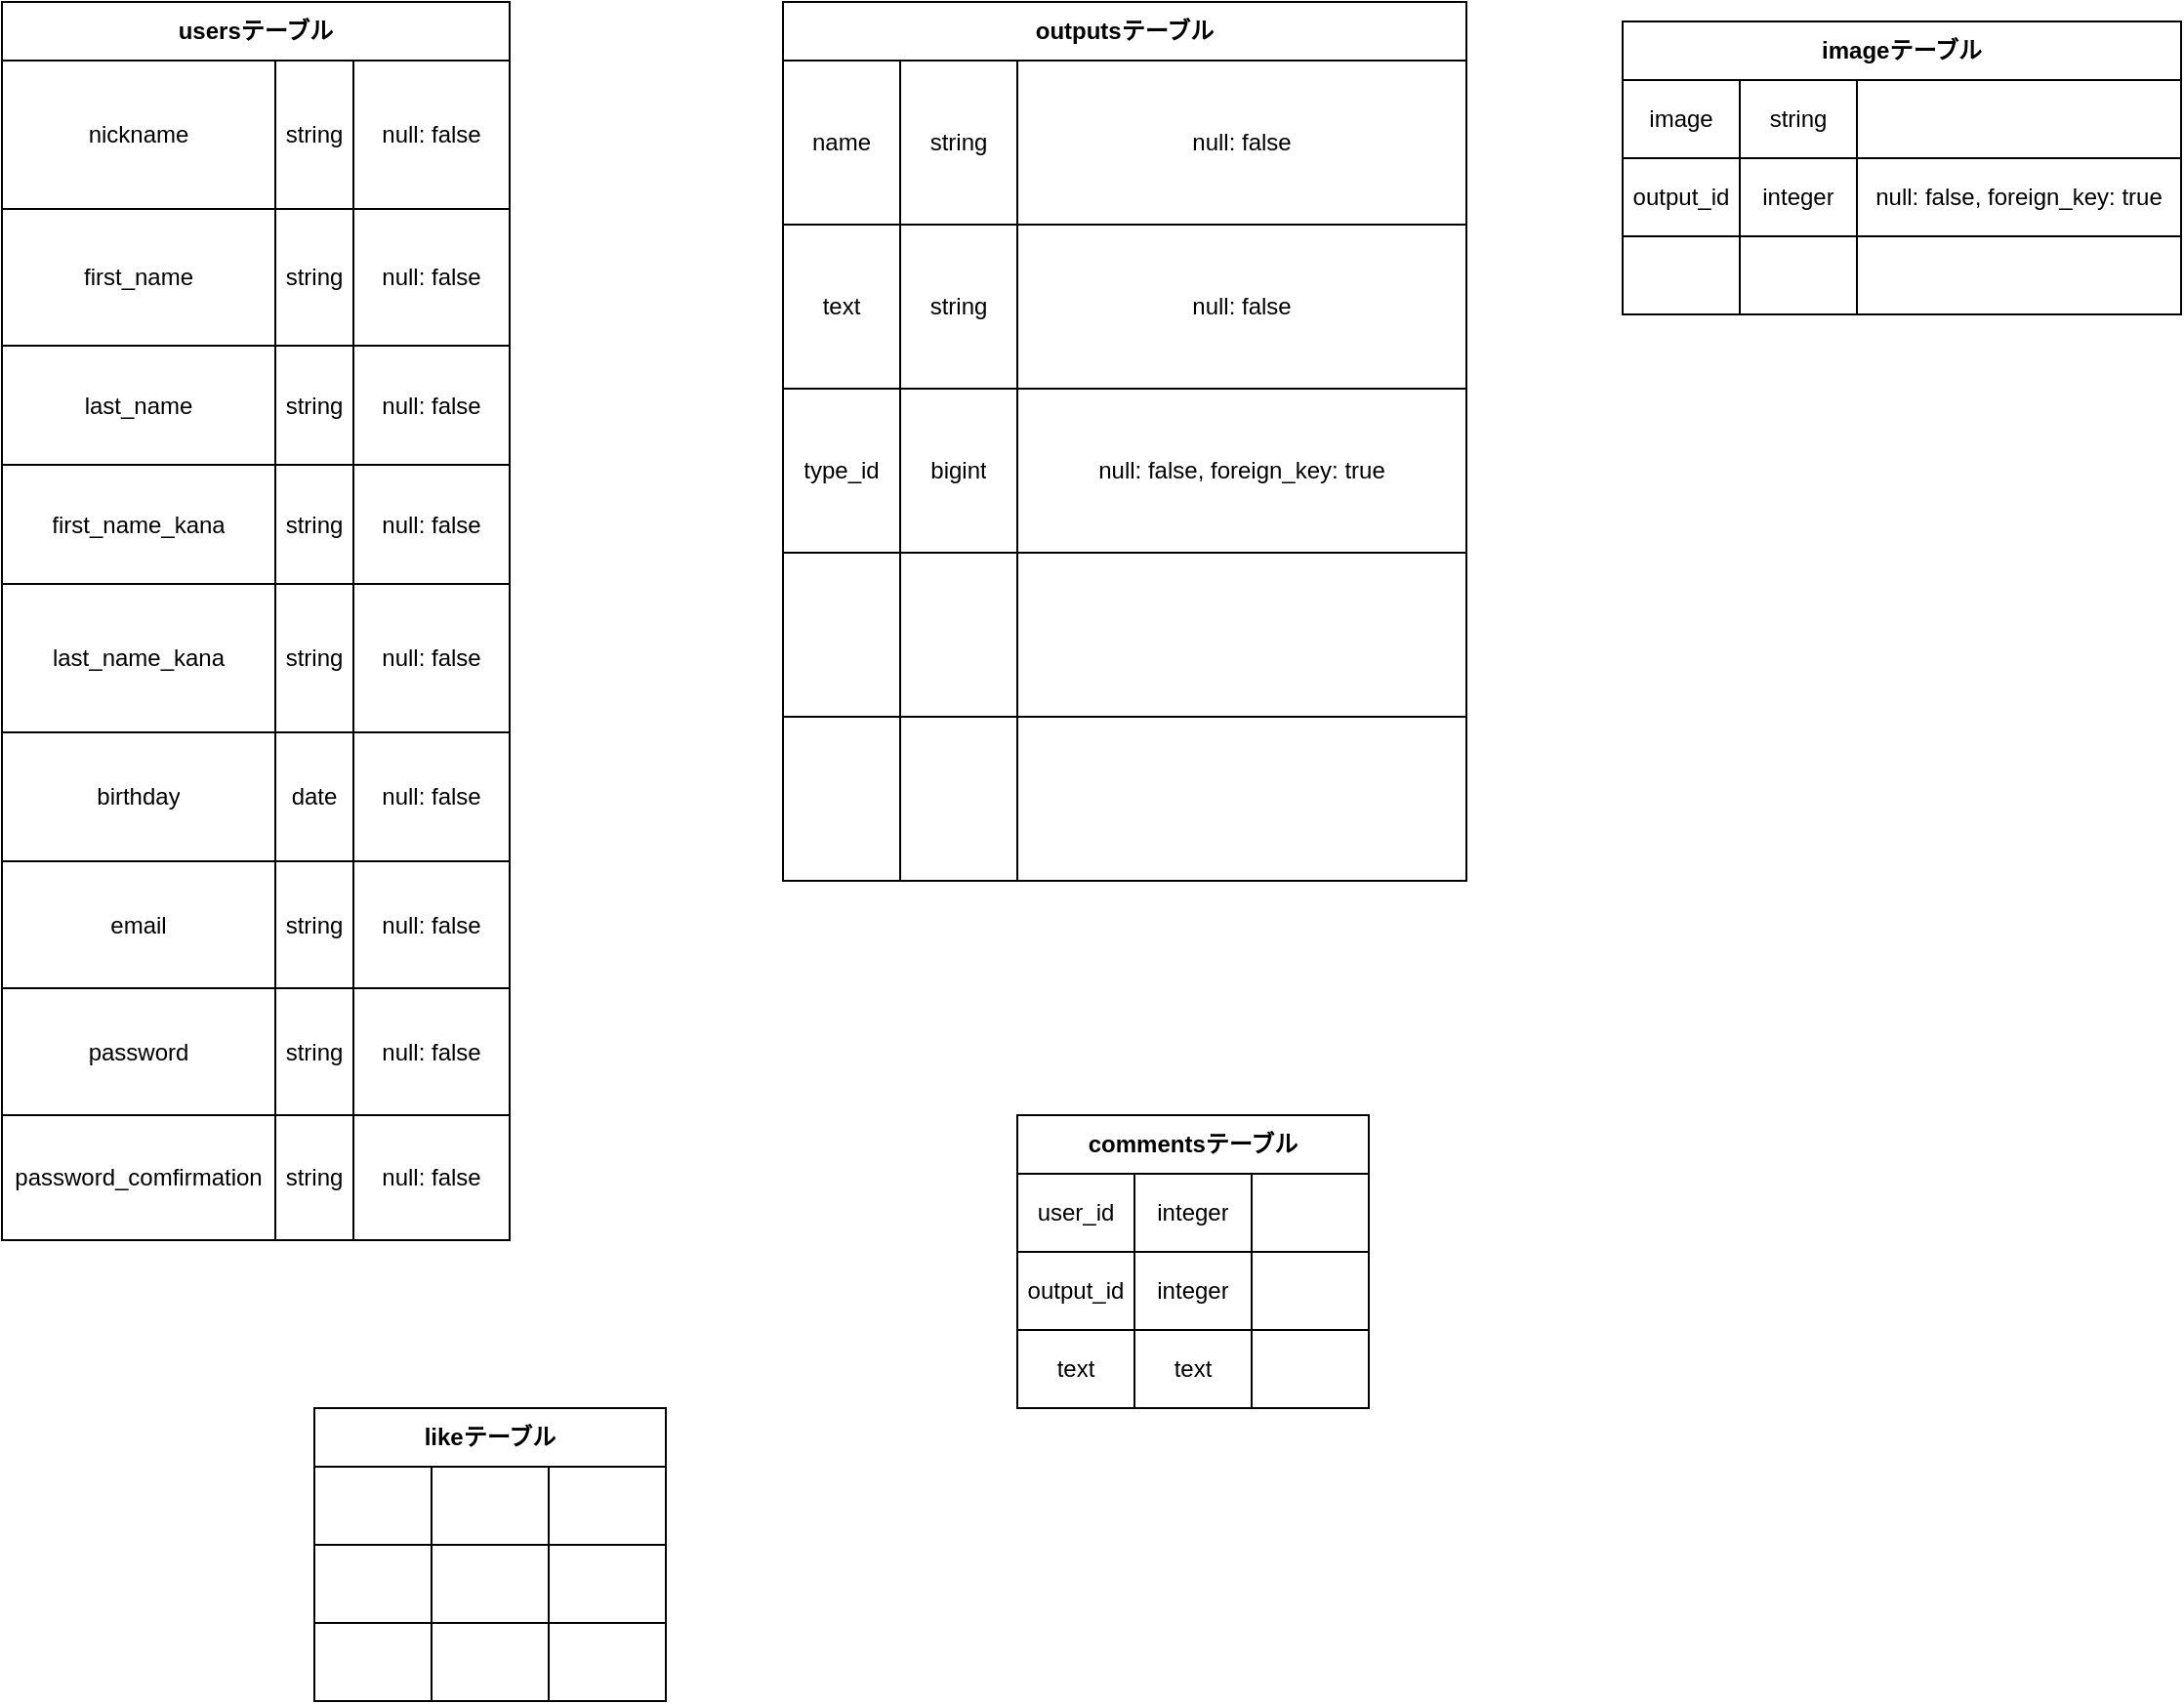 <mxfile version="13.6.5">
    <diagram id="OZar7Ld-0VaeKwE2lZmi" name="ページ1">
        <mxGraphModel dx="719" dy="680" grid="1" gridSize="10" guides="1" tooltips="1" connect="1" arrows="1" fold="1" page="1" pageScale="1" pageWidth="827" pageHeight="1169" math="0" shadow="0">
            <root>
                <mxCell id="0"/>
                <mxCell id="1" parent="0"/>
                <mxCell id="2" value="usersテーブル" style="shape=table;html=1;whiteSpace=wrap;startSize=30;container=1;collapsible=0;childLayout=tableLayout;fontStyle=1;align=center;" parent="1" vertex="1">
                    <mxGeometry x="60" y="70" width="260" height="634" as="geometry"/>
                </mxCell>
                <mxCell id="3" value="" style="shape=partialRectangle;html=1;whiteSpace=wrap;collapsible=0;dropTarget=0;pointerEvents=0;fillColor=none;top=0;left=0;bottom=0;right=0;points=[[0,0.5],[1,0.5]];portConstraint=eastwest;" parent="2" vertex="1">
                    <mxGeometry y="30" width="260" height="76" as="geometry"/>
                </mxCell>
                <mxCell id="4" value="nickname" style="shape=partialRectangle;html=1;whiteSpace=wrap;connectable=0;fillColor=none;top=0;left=0;bottom=0;right=0;overflow=hidden;" parent="3" vertex="1">
                    <mxGeometry width="140" height="76" as="geometry"/>
                </mxCell>
                <mxCell id="5" value="string" style="shape=partialRectangle;html=1;whiteSpace=wrap;connectable=0;fillColor=none;top=0;left=0;bottom=0;right=0;overflow=hidden;" parent="3" vertex="1">
                    <mxGeometry x="140" width="40" height="76" as="geometry"/>
                </mxCell>
                <mxCell id="6" value="null: false" style="shape=partialRectangle;html=1;whiteSpace=wrap;connectable=0;fillColor=none;top=0;left=0;bottom=0;right=0;overflow=hidden;" parent="3" vertex="1">
                    <mxGeometry x="180" width="80" height="76" as="geometry"/>
                </mxCell>
                <mxCell id="7" value="" style="shape=partialRectangle;html=1;whiteSpace=wrap;collapsible=0;dropTarget=0;pointerEvents=0;fillColor=none;top=0;left=0;bottom=0;right=0;points=[[0,0.5],[1,0.5]];portConstraint=eastwest;" parent="2" vertex="1">
                    <mxGeometry y="106" width="260" height="70" as="geometry"/>
                </mxCell>
                <mxCell id="8" value="first_name" style="shape=partialRectangle;html=1;whiteSpace=wrap;connectable=0;fillColor=none;top=0;left=0;bottom=0;right=0;overflow=hidden;" parent="7" vertex="1">
                    <mxGeometry width="140" height="70" as="geometry"/>
                </mxCell>
                <mxCell id="9" value="string" style="shape=partialRectangle;html=1;whiteSpace=wrap;connectable=0;fillColor=none;top=0;left=0;bottom=0;right=0;overflow=hidden;" parent="7" vertex="1">
                    <mxGeometry x="140" width="40" height="70" as="geometry"/>
                </mxCell>
                <mxCell id="10" value="null: false" style="shape=partialRectangle;html=1;whiteSpace=wrap;connectable=0;fillColor=none;top=0;left=0;bottom=0;right=0;overflow=hidden;" parent="7" vertex="1">
                    <mxGeometry x="180" width="80" height="70" as="geometry"/>
                </mxCell>
                <mxCell id="11" value="" style="shape=partialRectangle;html=1;whiteSpace=wrap;collapsible=0;dropTarget=0;pointerEvents=0;fillColor=none;top=0;left=0;bottom=0;right=0;points=[[0,0.5],[1,0.5]];portConstraint=eastwest;" parent="2" vertex="1">
                    <mxGeometry y="176" width="260" height="61" as="geometry"/>
                </mxCell>
                <mxCell id="12" value="last_name" style="shape=partialRectangle;html=1;whiteSpace=wrap;connectable=0;fillColor=none;top=0;left=0;bottom=0;right=0;overflow=hidden;" parent="11" vertex="1">
                    <mxGeometry width="140" height="61" as="geometry"/>
                </mxCell>
                <mxCell id="13" value="string" style="shape=partialRectangle;html=1;whiteSpace=wrap;connectable=0;fillColor=none;top=0;left=0;bottom=0;right=0;overflow=hidden;" parent="11" vertex="1">
                    <mxGeometry x="140" width="40" height="61" as="geometry"/>
                </mxCell>
                <mxCell id="14" value="null: false" style="shape=partialRectangle;html=1;whiteSpace=wrap;connectable=0;fillColor=none;top=0;left=0;bottom=0;right=0;overflow=hidden;" parent="11" vertex="1">
                    <mxGeometry x="180" width="80" height="61" as="geometry"/>
                </mxCell>
                <mxCell id="15" value="" style="shape=partialRectangle;html=1;whiteSpace=wrap;collapsible=0;dropTarget=0;pointerEvents=0;fillColor=none;top=0;left=0;bottom=0;right=0;points=[[0,0.5],[1,0.5]];portConstraint=eastwest;" parent="2" vertex="1">
                    <mxGeometry y="237" width="260" height="61" as="geometry"/>
                </mxCell>
                <mxCell id="16" value="first_name_kana" style="shape=partialRectangle;html=1;whiteSpace=wrap;connectable=0;fillColor=none;top=0;left=0;bottom=0;right=0;overflow=hidden;" parent="15" vertex="1">
                    <mxGeometry width="140" height="61" as="geometry"/>
                </mxCell>
                <mxCell id="17" value="string" style="shape=partialRectangle;html=1;whiteSpace=wrap;connectable=0;fillColor=none;top=0;left=0;bottom=0;right=0;overflow=hidden;" parent="15" vertex="1">
                    <mxGeometry x="140" width="40" height="61" as="geometry"/>
                </mxCell>
                <mxCell id="18" value="null: false" style="shape=partialRectangle;html=1;whiteSpace=wrap;connectable=0;fillColor=none;top=0;left=0;bottom=0;right=0;overflow=hidden;" parent="15" vertex="1">
                    <mxGeometry x="180" width="80" height="61" as="geometry"/>
                </mxCell>
                <mxCell id="20" value="" style="shape=partialRectangle;html=1;whiteSpace=wrap;collapsible=0;dropTarget=0;pointerEvents=0;fillColor=none;top=0;left=0;bottom=0;right=0;points=[[0,0.5],[1,0.5]];portConstraint=eastwest;" parent="2" vertex="1">
                    <mxGeometry y="298" width="260" height="76" as="geometry"/>
                </mxCell>
                <mxCell id="21" value="last_name_kana" style="shape=partialRectangle;html=1;whiteSpace=wrap;connectable=0;fillColor=none;top=0;left=0;bottom=0;right=0;overflow=hidden;" parent="20" vertex="1">
                    <mxGeometry width="140" height="76" as="geometry"/>
                </mxCell>
                <mxCell id="22" value="string" style="shape=partialRectangle;html=1;whiteSpace=wrap;connectable=0;fillColor=none;top=0;left=0;bottom=0;right=0;overflow=hidden;" parent="20" vertex="1">
                    <mxGeometry x="140" width="40" height="76" as="geometry"/>
                </mxCell>
                <mxCell id="23" value="null: false" style="shape=partialRectangle;html=1;whiteSpace=wrap;connectable=0;fillColor=none;top=0;left=0;bottom=0;right=0;overflow=hidden;" parent="20" vertex="1">
                    <mxGeometry x="180" width="80" height="76" as="geometry"/>
                </mxCell>
                <mxCell id="24" value="" style="shape=partialRectangle;html=1;whiteSpace=wrap;collapsible=0;dropTarget=0;pointerEvents=0;fillColor=none;top=0;left=0;bottom=0;right=0;points=[[0,0.5],[1,0.5]];portConstraint=eastwest;" parent="2" vertex="1">
                    <mxGeometry y="374" width="260" height="66" as="geometry"/>
                </mxCell>
                <mxCell id="25" value="birthday" style="shape=partialRectangle;html=1;whiteSpace=wrap;connectable=0;fillColor=none;top=0;left=0;bottom=0;right=0;overflow=hidden;" parent="24" vertex="1">
                    <mxGeometry width="140" height="66" as="geometry"/>
                </mxCell>
                <mxCell id="26" value="date" style="shape=partialRectangle;html=1;whiteSpace=wrap;connectable=0;fillColor=none;top=0;left=0;bottom=0;right=0;overflow=hidden;" parent="24" vertex="1">
                    <mxGeometry x="140" width="40" height="66" as="geometry"/>
                </mxCell>
                <mxCell id="27" value="null: false" style="shape=partialRectangle;html=1;whiteSpace=wrap;connectable=0;fillColor=none;top=0;left=0;bottom=0;right=0;overflow=hidden;" parent="24" vertex="1">
                    <mxGeometry x="180" width="80" height="66" as="geometry"/>
                </mxCell>
                <mxCell id="32" value="" style="shape=partialRectangle;html=1;whiteSpace=wrap;collapsible=0;dropTarget=0;pointerEvents=0;fillColor=none;top=0;left=0;bottom=0;right=0;points=[[0,0.5],[1,0.5]];portConstraint=eastwest;" parent="2" vertex="1">
                    <mxGeometry y="440" width="260" height="65" as="geometry"/>
                </mxCell>
                <mxCell id="33" value="email" style="shape=partialRectangle;html=1;whiteSpace=wrap;connectable=0;fillColor=none;top=0;left=0;bottom=0;right=0;overflow=hidden;" parent="32" vertex="1">
                    <mxGeometry width="140" height="65" as="geometry"/>
                </mxCell>
                <mxCell id="34" value="string" style="shape=partialRectangle;html=1;whiteSpace=wrap;connectable=0;fillColor=none;top=0;left=0;bottom=0;right=0;overflow=hidden;" parent="32" vertex="1">
                    <mxGeometry x="140" width="40" height="65" as="geometry"/>
                </mxCell>
                <mxCell id="35" value="null: false" style="shape=partialRectangle;html=1;whiteSpace=wrap;connectable=0;fillColor=none;top=0;left=0;bottom=0;right=0;overflow=hidden;" parent="32" vertex="1">
                    <mxGeometry x="180" width="80" height="65" as="geometry"/>
                </mxCell>
                <mxCell id="36" value="" style="shape=partialRectangle;html=1;whiteSpace=wrap;collapsible=0;dropTarget=0;pointerEvents=0;fillColor=none;top=0;left=0;bottom=0;right=0;points=[[0,0.5],[1,0.5]];portConstraint=eastwest;" parent="2" vertex="1">
                    <mxGeometry y="505" width="260" height="65" as="geometry"/>
                </mxCell>
                <mxCell id="37" value="password" style="shape=partialRectangle;html=1;whiteSpace=wrap;connectable=0;fillColor=none;top=0;left=0;bottom=0;right=0;overflow=hidden;" parent="36" vertex="1">
                    <mxGeometry width="140" height="65" as="geometry"/>
                </mxCell>
                <mxCell id="38" value="string" style="shape=partialRectangle;html=1;whiteSpace=wrap;connectable=0;fillColor=none;top=0;left=0;bottom=0;right=0;overflow=hidden;" parent="36" vertex="1">
                    <mxGeometry x="140" width="40" height="65" as="geometry"/>
                </mxCell>
                <mxCell id="39" value="null: false" style="shape=partialRectangle;html=1;whiteSpace=wrap;connectable=0;fillColor=none;top=0;left=0;bottom=0;right=0;overflow=hidden;" parent="36" vertex="1">
                    <mxGeometry x="180" width="80" height="65" as="geometry"/>
                </mxCell>
                <mxCell id="40" value="" style="shape=partialRectangle;html=1;whiteSpace=wrap;collapsible=0;dropTarget=0;pointerEvents=0;fillColor=none;top=0;left=0;bottom=0;right=0;points=[[0,0.5],[1,0.5]];portConstraint=eastwest;" parent="2" vertex="1">
                    <mxGeometry y="570" width="260" height="64" as="geometry"/>
                </mxCell>
                <mxCell id="41" value="password_comfirmation" style="shape=partialRectangle;html=1;whiteSpace=wrap;connectable=0;fillColor=none;top=0;left=0;bottom=0;right=0;overflow=hidden;" parent="40" vertex="1">
                    <mxGeometry width="140" height="64" as="geometry"/>
                </mxCell>
                <mxCell id="42" value="string" style="shape=partialRectangle;html=1;whiteSpace=wrap;connectable=0;fillColor=none;top=0;left=0;bottom=0;right=0;overflow=hidden;" parent="40" vertex="1">
                    <mxGeometry x="140" width="40" height="64" as="geometry"/>
                </mxCell>
                <mxCell id="43" value="null: false" style="shape=partialRectangle;html=1;whiteSpace=wrap;connectable=0;fillColor=none;top=0;left=0;bottom=0;right=0;overflow=hidden;" parent="40" vertex="1">
                    <mxGeometry x="180" width="80" height="64" as="geometry"/>
                </mxCell>
                <mxCell id="44" value="outputsテーブル" style="shape=table;html=1;whiteSpace=wrap;startSize=30;container=1;collapsible=0;childLayout=tableLayout;fontStyle=1;align=center;" parent="1" vertex="1">
                    <mxGeometry x="460" y="70" width="350" height="450" as="geometry"/>
                </mxCell>
                <mxCell id="45" value="" style="shape=partialRectangle;html=1;whiteSpace=wrap;collapsible=0;dropTarget=0;pointerEvents=0;fillColor=none;top=0;left=0;bottom=0;right=0;points=[[0,0.5],[1,0.5]];portConstraint=eastwest;" parent="44" vertex="1">
                    <mxGeometry y="30" width="350" height="84" as="geometry"/>
                </mxCell>
                <mxCell id="46" value="name" style="shape=partialRectangle;html=1;whiteSpace=wrap;connectable=0;fillColor=none;top=0;left=0;bottom=0;right=0;overflow=hidden;" parent="45" vertex="1">
                    <mxGeometry width="60" height="84" as="geometry"/>
                </mxCell>
                <mxCell id="47" value="string" style="shape=partialRectangle;html=1;whiteSpace=wrap;connectable=0;fillColor=none;top=0;left=0;bottom=0;right=0;overflow=hidden;" parent="45" vertex="1">
                    <mxGeometry x="60" width="60" height="84" as="geometry"/>
                </mxCell>
                <mxCell id="48" value="null: false" style="shape=partialRectangle;html=1;whiteSpace=wrap;connectable=0;fillColor=none;top=0;left=0;bottom=0;right=0;overflow=hidden;" parent="45" vertex="1">
                    <mxGeometry x="120" width="230" height="84" as="geometry"/>
                </mxCell>
                <mxCell id="49" value="" style="shape=partialRectangle;html=1;whiteSpace=wrap;collapsible=0;dropTarget=0;pointerEvents=0;fillColor=none;top=0;left=0;bottom=0;right=0;points=[[0,0.5],[1,0.5]];portConstraint=eastwest;" parent="44" vertex="1">
                    <mxGeometry y="114" width="350" height="84" as="geometry"/>
                </mxCell>
                <mxCell id="50" value="text" style="shape=partialRectangle;html=1;whiteSpace=wrap;connectable=0;fillColor=none;top=0;left=0;bottom=0;right=0;overflow=hidden;" parent="49" vertex="1">
                    <mxGeometry width="60" height="84" as="geometry"/>
                </mxCell>
                <mxCell id="51" value="string" style="shape=partialRectangle;html=1;whiteSpace=wrap;connectable=0;fillColor=none;top=0;left=0;bottom=0;right=0;overflow=hidden;" parent="49" vertex="1">
                    <mxGeometry x="60" width="60" height="84" as="geometry"/>
                </mxCell>
                <mxCell id="52" value="null: false" style="shape=partialRectangle;html=1;whiteSpace=wrap;connectable=0;fillColor=none;top=0;left=0;bottom=0;right=0;overflow=hidden;" parent="49" vertex="1">
                    <mxGeometry x="120" width="230" height="84" as="geometry"/>
                </mxCell>
                <mxCell id="53" value="" style="shape=partialRectangle;html=1;whiteSpace=wrap;collapsible=0;dropTarget=0;pointerEvents=0;fillColor=none;top=0;left=0;bottom=0;right=0;points=[[0,0.5],[1,0.5]];portConstraint=eastwest;" parent="44" vertex="1">
                    <mxGeometry y="198" width="350" height="84" as="geometry"/>
                </mxCell>
                <mxCell id="54" value="type_id" style="shape=partialRectangle;html=1;whiteSpace=wrap;connectable=0;fillColor=none;top=0;left=0;bottom=0;right=0;overflow=hidden;" parent="53" vertex="1">
                    <mxGeometry width="60" height="84" as="geometry"/>
                </mxCell>
                <mxCell id="55" value="bigint" style="shape=partialRectangle;html=1;whiteSpace=wrap;connectable=0;fillColor=none;top=0;left=0;bottom=0;right=0;overflow=hidden;" parent="53" vertex="1">
                    <mxGeometry x="60" width="60" height="84" as="geometry"/>
                </mxCell>
                <mxCell id="56" value="null: false, foreign_key: true" style="shape=partialRectangle;html=1;whiteSpace=wrap;connectable=0;fillColor=none;top=0;left=0;bottom=0;right=0;overflow=hidden;" parent="53" vertex="1">
                    <mxGeometry x="120" width="230" height="84" as="geometry"/>
                </mxCell>
                <mxCell id="57" value="" style="shape=partialRectangle;html=1;whiteSpace=wrap;collapsible=0;dropTarget=0;pointerEvents=0;fillColor=none;top=0;left=0;bottom=0;right=0;points=[[0,0.5],[1,0.5]];portConstraint=eastwest;" parent="44" vertex="1">
                    <mxGeometry y="282" width="350" height="84" as="geometry"/>
                </mxCell>
                <mxCell id="58" value="" style="shape=partialRectangle;html=1;whiteSpace=wrap;connectable=0;fillColor=none;top=0;left=0;bottom=0;right=0;overflow=hidden;" parent="57" vertex="1">
                    <mxGeometry width="60" height="84" as="geometry"/>
                </mxCell>
                <mxCell id="59" value="" style="shape=partialRectangle;html=1;whiteSpace=wrap;connectable=0;fillColor=none;top=0;left=0;bottom=0;right=0;overflow=hidden;" parent="57" vertex="1">
                    <mxGeometry x="60" width="60" height="84" as="geometry"/>
                </mxCell>
                <mxCell id="60" value="" style="shape=partialRectangle;html=1;whiteSpace=wrap;connectable=0;fillColor=none;top=0;left=0;bottom=0;right=0;overflow=hidden;" parent="57" vertex="1">
                    <mxGeometry x="120" width="230" height="84" as="geometry"/>
                </mxCell>
                <mxCell id="61" value="" style="shape=partialRectangle;html=1;whiteSpace=wrap;collapsible=0;dropTarget=0;pointerEvents=0;fillColor=none;top=0;left=0;bottom=0;right=0;points=[[0,0.5],[1,0.5]];portConstraint=eastwest;" parent="44" vertex="1">
                    <mxGeometry y="366" width="350" height="84" as="geometry"/>
                </mxCell>
                <mxCell id="62" value="" style="shape=partialRectangle;html=1;whiteSpace=wrap;connectable=0;fillColor=none;top=0;left=0;bottom=0;right=0;overflow=hidden;" parent="61" vertex="1">
                    <mxGeometry width="60" height="84" as="geometry"/>
                </mxCell>
                <mxCell id="63" value="" style="shape=partialRectangle;html=1;whiteSpace=wrap;connectable=0;fillColor=none;top=0;left=0;bottom=0;right=0;overflow=hidden;" parent="61" vertex="1">
                    <mxGeometry x="60" width="60" height="84" as="geometry"/>
                </mxCell>
                <mxCell id="64" value="" style="shape=partialRectangle;html=1;whiteSpace=wrap;connectable=0;fillColor=none;top=0;left=0;bottom=0;right=0;overflow=hidden;" parent="61" vertex="1">
                    <mxGeometry x="120" width="230" height="84" as="geometry"/>
                </mxCell>
                <mxCell id="78" value="commentsテーブル" style="shape=table;html=1;whiteSpace=wrap;startSize=30;container=1;collapsible=0;childLayout=tableLayout;fontStyle=1;align=center;" vertex="1" parent="1">
                    <mxGeometry x="580" y="640" width="180" height="150" as="geometry"/>
                </mxCell>
                <mxCell id="79" value="" style="shape=partialRectangle;html=1;whiteSpace=wrap;collapsible=0;dropTarget=0;pointerEvents=0;fillColor=none;top=0;left=0;bottom=0;right=0;points=[[0,0.5],[1,0.5]];portConstraint=eastwest;" vertex="1" parent="78">
                    <mxGeometry y="30" width="180" height="40" as="geometry"/>
                </mxCell>
                <mxCell id="80" value="user_id" style="shape=partialRectangle;html=1;whiteSpace=wrap;connectable=0;fillColor=none;top=0;left=0;bottom=0;right=0;overflow=hidden;" vertex="1" parent="79">
                    <mxGeometry width="60" height="40" as="geometry"/>
                </mxCell>
                <mxCell id="81" value="integer" style="shape=partialRectangle;html=1;whiteSpace=wrap;connectable=0;fillColor=none;top=0;left=0;bottom=0;right=0;overflow=hidden;" vertex="1" parent="79">
                    <mxGeometry x="60" width="60" height="40" as="geometry"/>
                </mxCell>
                <mxCell id="82" value="" style="shape=partialRectangle;html=1;whiteSpace=wrap;connectable=0;fillColor=none;top=0;left=0;bottom=0;right=0;overflow=hidden;" vertex="1" parent="79">
                    <mxGeometry x="120" width="60" height="40" as="geometry"/>
                </mxCell>
                <mxCell id="83" value="" style="shape=partialRectangle;html=1;whiteSpace=wrap;collapsible=0;dropTarget=0;pointerEvents=0;fillColor=none;top=0;left=0;bottom=0;right=0;points=[[0,0.5],[1,0.5]];portConstraint=eastwest;" vertex="1" parent="78">
                    <mxGeometry y="70" width="180" height="40" as="geometry"/>
                </mxCell>
                <mxCell id="84" value="output_id" style="shape=partialRectangle;html=1;whiteSpace=wrap;connectable=0;fillColor=none;top=0;left=0;bottom=0;right=0;overflow=hidden;" vertex="1" parent="83">
                    <mxGeometry width="60" height="40" as="geometry"/>
                </mxCell>
                <mxCell id="85" value="integer" style="shape=partialRectangle;html=1;whiteSpace=wrap;connectable=0;fillColor=none;top=0;left=0;bottom=0;right=0;overflow=hidden;" vertex="1" parent="83">
                    <mxGeometry x="60" width="60" height="40" as="geometry"/>
                </mxCell>
                <mxCell id="86" value="" style="shape=partialRectangle;html=1;whiteSpace=wrap;connectable=0;fillColor=none;top=0;left=0;bottom=0;right=0;overflow=hidden;" vertex="1" parent="83">
                    <mxGeometry x="120" width="60" height="40" as="geometry"/>
                </mxCell>
                <mxCell id="87" value="" style="shape=partialRectangle;html=1;whiteSpace=wrap;collapsible=0;dropTarget=0;pointerEvents=0;fillColor=none;top=0;left=0;bottom=0;right=0;points=[[0,0.5],[1,0.5]];portConstraint=eastwest;" vertex="1" parent="78">
                    <mxGeometry y="110" width="180" height="40" as="geometry"/>
                </mxCell>
                <mxCell id="88" value="text" style="shape=partialRectangle;html=1;whiteSpace=wrap;connectable=0;fillColor=none;top=0;left=0;bottom=0;right=0;overflow=hidden;" vertex="1" parent="87">
                    <mxGeometry width="60" height="40" as="geometry"/>
                </mxCell>
                <mxCell id="89" value="text" style="shape=partialRectangle;html=1;whiteSpace=wrap;connectable=0;fillColor=none;top=0;left=0;bottom=0;right=0;overflow=hidden;" vertex="1" parent="87">
                    <mxGeometry x="60" width="60" height="40" as="geometry"/>
                </mxCell>
                <mxCell id="90" value="" style="shape=partialRectangle;html=1;whiteSpace=wrap;connectable=0;fillColor=none;top=0;left=0;bottom=0;right=0;overflow=hidden;" vertex="1" parent="87">
                    <mxGeometry x="120" width="60" height="40" as="geometry"/>
                </mxCell>
                <mxCell id="65" value="imageテーブル" style="shape=table;html=1;whiteSpace=wrap;startSize=30;container=1;collapsible=0;childLayout=tableLayout;fontStyle=1;align=center;" parent="1" vertex="1">
                    <mxGeometry x="890" y="80" width="286" height="150" as="geometry"/>
                </mxCell>
                <mxCell id="66" value="" style="shape=partialRectangle;html=1;whiteSpace=wrap;collapsible=0;dropTarget=0;pointerEvents=0;fillColor=none;top=0;left=0;bottom=0;right=0;points=[[0,0.5],[1,0.5]];portConstraint=eastwest;" parent="65" vertex="1">
                    <mxGeometry y="30" width="286" height="40" as="geometry"/>
                </mxCell>
                <mxCell id="67" value="image" style="shape=partialRectangle;html=1;whiteSpace=wrap;connectable=0;fillColor=none;top=0;left=0;bottom=0;right=0;overflow=hidden;" parent="66" vertex="1">
                    <mxGeometry width="60" height="40" as="geometry"/>
                </mxCell>
                <mxCell id="68" value="string" style="shape=partialRectangle;html=1;whiteSpace=wrap;connectable=0;fillColor=none;top=0;left=0;bottom=0;right=0;overflow=hidden;" parent="66" vertex="1">
                    <mxGeometry x="60" width="60" height="40" as="geometry"/>
                </mxCell>
                <mxCell id="69" value="" style="shape=partialRectangle;html=1;whiteSpace=wrap;connectable=0;fillColor=none;top=0;left=0;bottom=0;right=0;overflow=hidden;" parent="66" vertex="1">
                    <mxGeometry x="120" width="166" height="40" as="geometry"/>
                </mxCell>
                <mxCell id="70" value="" style="shape=partialRectangle;html=1;whiteSpace=wrap;collapsible=0;dropTarget=0;pointerEvents=0;fillColor=none;top=0;left=0;bottom=0;right=0;points=[[0,0.5],[1,0.5]];portConstraint=eastwest;" parent="65" vertex="1">
                    <mxGeometry y="70" width="286" height="40" as="geometry"/>
                </mxCell>
                <mxCell id="71" value="output_id" style="shape=partialRectangle;html=1;whiteSpace=wrap;connectable=0;fillColor=none;top=0;left=0;bottom=0;right=0;overflow=hidden;" parent="70" vertex="1">
                    <mxGeometry width="60" height="40" as="geometry"/>
                </mxCell>
                <mxCell id="72" value="integer" style="shape=partialRectangle;html=1;whiteSpace=wrap;connectable=0;fillColor=none;top=0;left=0;bottom=0;right=0;overflow=hidden;" parent="70" vertex="1">
                    <mxGeometry x="60" width="60" height="40" as="geometry"/>
                </mxCell>
                <mxCell id="73" value="&lt;span&gt;null: false, foreign_key: true&lt;/span&gt;" style="shape=partialRectangle;html=1;whiteSpace=wrap;connectable=0;fillColor=none;top=0;left=0;bottom=0;right=0;overflow=hidden;" parent="70" vertex="1">
                    <mxGeometry x="120" width="166" height="40" as="geometry"/>
                </mxCell>
                <mxCell id="74" value="" style="shape=partialRectangle;html=1;whiteSpace=wrap;collapsible=0;dropTarget=0;pointerEvents=0;fillColor=none;top=0;left=0;bottom=0;right=0;points=[[0,0.5],[1,0.5]];portConstraint=eastwest;" parent="65" vertex="1">
                    <mxGeometry y="110" width="286" height="40" as="geometry"/>
                </mxCell>
                <mxCell id="75" value="" style="shape=partialRectangle;html=1;whiteSpace=wrap;connectable=0;fillColor=none;top=0;left=0;bottom=0;right=0;overflow=hidden;" parent="74" vertex="1">
                    <mxGeometry width="60" height="40" as="geometry"/>
                </mxCell>
                <mxCell id="76" value="" style="shape=partialRectangle;html=1;whiteSpace=wrap;connectable=0;fillColor=none;top=0;left=0;bottom=0;right=0;overflow=hidden;" parent="74" vertex="1">
                    <mxGeometry x="60" width="60" height="40" as="geometry"/>
                </mxCell>
                <mxCell id="77" value="" style="shape=partialRectangle;html=1;whiteSpace=wrap;connectable=0;fillColor=none;top=0;left=0;bottom=0;right=0;overflow=hidden;" parent="74" vertex="1">
                    <mxGeometry x="120" width="166" height="40" as="geometry"/>
                </mxCell>
                <mxCell id="91" value="likeテーブル" style="shape=table;html=1;whiteSpace=wrap;startSize=30;container=1;collapsible=0;childLayout=tableLayout;fontStyle=1;align=center;" vertex="1" parent="1">
                    <mxGeometry x="220" y="790" width="180" height="150" as="geometry"/>
                </mxCell>
                <mxCell id="92" value="" style="shape=partialRectangle;html=1;whiteSpace=wrap;collapsible=0;dropTarget=0;pointerEvents=0;fillColor=none;top=0;left=0;bottom=0;right=0;points=[[0,0.5],[1,0.5]];portConstraint=eastwest;" vertex="1" parent="91">
                    <mxGeometry y="30" width="180" height="40" as="geometry"/>
                </mxCell>
                <mxCell id="93" value="" style="shape=partialRectangle;html=1;whiteSpace=wrap;connectable=0;fillColor=none;top=0;left=0;bottom=0;right=0;overflow=hidden;" vertex="1" parent="92">
                    <mxGeometry width="60" height="40" as="geometry"/>
                </mxCell>
                <mxCell id="94" value="" style="shape=partialRectangle;html=1;whiteSpace=wrap;connectable=0;fillColor=none;top=0;left=0;bottom=0;right=0;overflow=hidden;" vertex="1" parent="92">
                    <mxGeometry x="60" width="60" height="40" as="geometry"/>
                </mxCell>
                <mxCell id="95" value="" style="shape=partialRectangle;html=1;whiteSpace=wrap;connectable=0;fillColor=none;top=0;left=0;bottom=0;right=0;overflow=hidden;" vertex="1" parent="92">
                    <mxGeometry x="120" width="60" height="40" as="geometry"/>
                </mxCell>
                <mxCell id="96" value="" style="shape=partialRectangle;html=1;whiteSpace=wrap;collapsible=0;dropTarget=0;pointerEvents=0;fillColor=none;top=0;left=0;bottom=0;right=0;points=[[0,0.5],[1,0.5]];portConstraint=eastwest;" vertex="1" parent="91">
                    <mxGeometry y="70" width="180" height="40" as="geometry"/>
                </mxCell>
                <mxCell id="97" value="" style="shape=partialRectangle;html=1;whiteSpace=wrap;connectable=0;fillColor=none;top=0;left=0;bottom=0;right=0;overflow=hidden;" vertex="1" parent="96">
                    <mxGeometry width="60" height="40" as="geometry"/>
                </mxCell>
                <mxCell id="98" value="" style="shape=partialRectangle;html=1;whiteSpace=wrap;connectable=0;fillColor=none;top=0;left=0;bottom=0;right=0;overflow=hidden;" vertex="1" parent="96">
                    <mxGeometry x="60" width="60" height="40" as="geometry"/>
                </mxCell>
                <mxCell id="99" value="" style="shape=partialRectangle;html=1;whiteSpace=wrap;connectable=0;fillColor=none;top=0;left=0;bottom=0;right=0;overflow=hidden;" vertex="1" parent="96">
                    <mxGeometry x="120" width="60" height="40" as="geometry"/>
                </mxCell>
                <mxCell id="100" value="" style="shape=partialRectangle;html=1;whiteSpace=wrap;collapsible=0;dropTarget=0;pointerEvents=0;fillColor=none;top=0;left=0;bottom=0;right=0;points=[[0,0.5],[1,0.5]];portConstraint=eastwest;" vertex="1" parent="91">
                    <mxGeometry y="110" width="180" height="40" as="geometry"/>
                </mxCell>
                <mxCell id="101" value="" style="shape=partialRectangle;html=1;whiteSpace=wrap;connectable=0;fillColor=none;top=0;left=0;bottom=0;right=0;overflow=hidden;" vertex="1" parent="100">
                    <mxGeometry width="60" height="40" as="geometry"/>
                </mxCell>
                <mxCell id="102" value="" style="shape=partialRectangle;html=1;whiteSpace=wrap;connectable=0;fillColor=none;top=0;left=0;bottom=0;right=0;overflow=hidden;" vertex="1" parent="100">
                    <mxGeometry x="60" width="60" height="40" as="geometry"/>
                </mxCell>
                <mxCell id="103" value="" style="shape=partialRectangle;html=1;whiteSpace=wrap;connectable=0;fillColor=none;top=0;left=0;bottom=0;right=0;overflow=hidden;" vertex="1" parent="100">
                    <mxGeometry x="120" width="60" height="40" as="geometry"/>
                </mxCell>
            </root>
        </mxGraphModel>
    </diagram>
</mxfile>